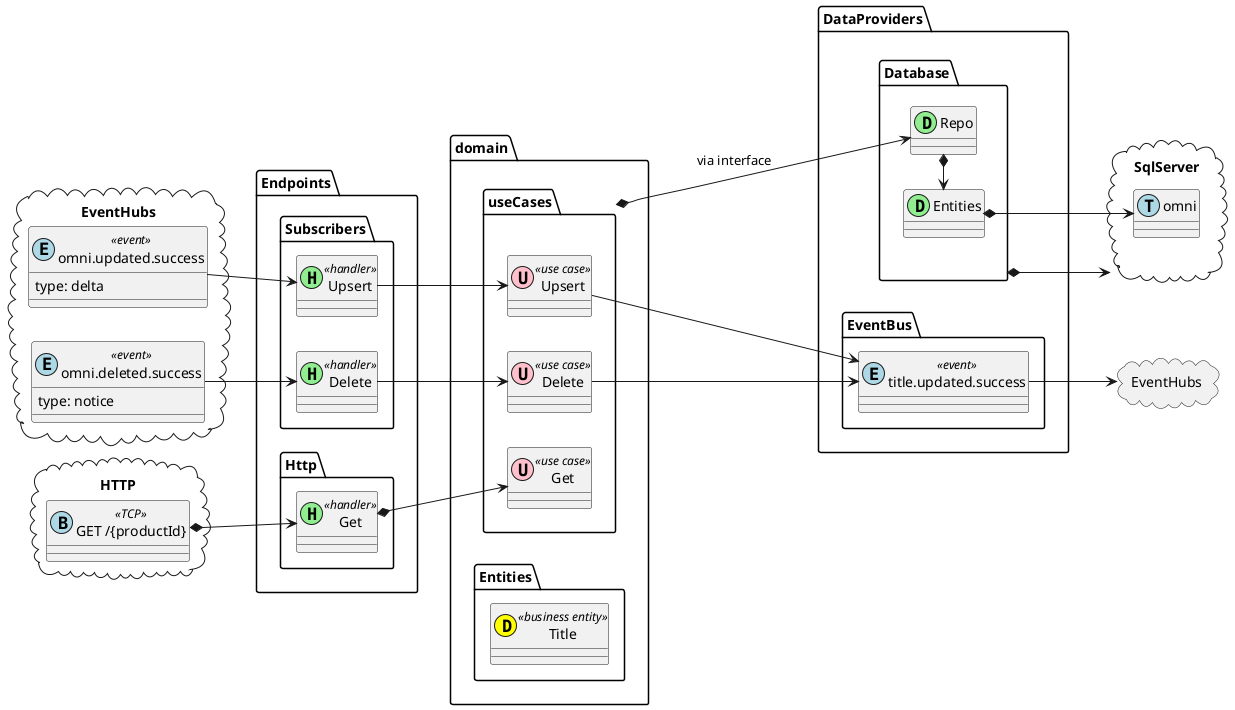 @startuml
left to right direction
package "EventHubs" as EventBusIn <<cloud>>{
    class "omni.updated.success" as TitleUpsert <<(E,lightblue) event>> {
        type: delta
    }

    class "omni.deleted.success" as TitleDelete <<(E,lightblue) event>>{
      type: notice
  }
}

package HTTP <<cloud>> {
    class "GET /{productId}" as Get <<(B,lightblue) TCP>>
}
package Endpoints {
    package Subscribers {
        class "Delete" as DeleteSub <<(H,lightgreen) handler>>
        class "Upsert" as UpsertSub <<(H,lightgreen) handler>>
    }
    package Http {
        class Get <<(H,lightgreen) handler>>
    }
}

package domain {
    package useCases {
        class Upsert <<(U,pink) use case>>
        class Delete <<(U,pink) use case>>
        class Get <<(U,pink) use case>>
    }
    package Entities {
        class Title <<(D, yellow) business entity>>
    }
}




package DataProviders {
    package Database {
        class Repo <<D, lightgreen>>
        class Entities <<D, lightgreen>>
        }

    package EventBus {
        class "title.updated.success" as InventoryChange <<(E,lightblue) event>>
    }
}

package SqlServer <<cloud>> {
    class omni <<(T, lightblue)>>
}

package EventHubs <<cloud>> {
}

TitleUpsert --> UpsertSub
TitleDelete --> DeleteSub

UpsertSub --> Upsert
DeleteSub --> Delete
Delete ---> DataProviders.EventBus.InventoryChange
Upsert --> DataProviders.EventBus.InventoryChange
HTTP.Get *--> Endpoints.Http.Get
Endpoints.Http.Get *--> domain.useCases.Get

Database *--> SqlServer
Repo <-u-* domain.useCases: via interface
Repo *-l->DataProviders.Database.Entities
DataProviders.Database.Entities *--> SqlServer.omni
InventoryChange --> EventHubs
@enduml